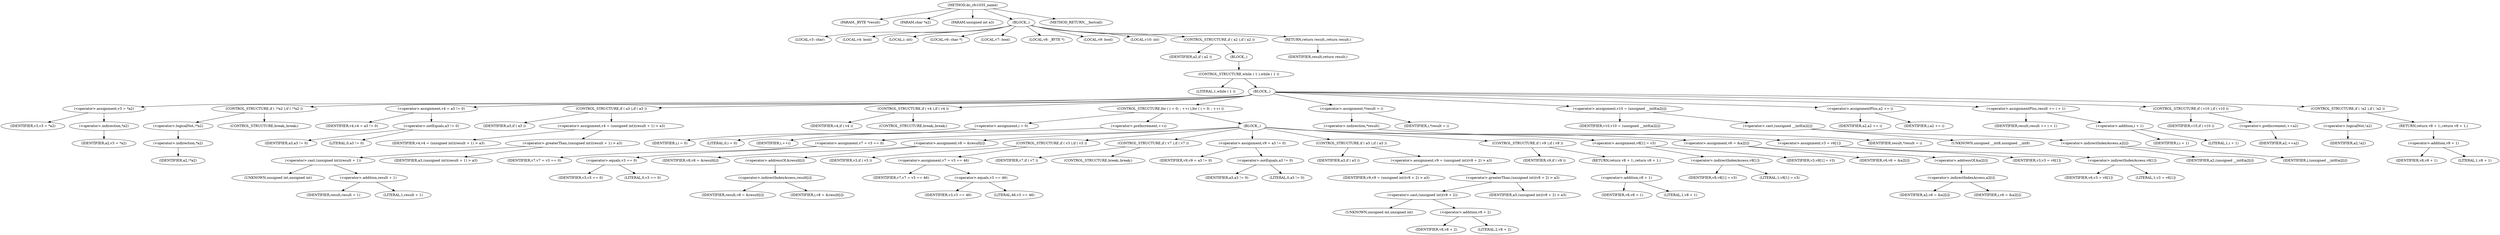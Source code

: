 digraph do_rfc1035_name {  
"1000109" [label = "(METHOD,do_rfc1035_name)" ]
"1000110" [label = "(PARAM,_BYTE *result)" ]
"1000111" [label = "(PARAM,char *a2)" ]
"1000112" [label = "(PARAM,unsigned int a3)" ]
"1000113" [label = "(BLOCK,,)" ]
"1000114" [label = "(LOCAL,v3: char)" ]
"1000115" [label = "(LOCAL,v4: bool)" ]
"1000116" [label = "(LOCAL,i: int)" ]
"1000117" [label = "(LOCAL,v6: char *)" ]
"1000118" [label = "(LOCAL,v7: bool)" ]
"1000119" [label = "(LOCAL,v8: _BYTE *)" ]
"1000120" [label = "(LOCAL,v9: bool)" ]
"1000121" [label = "(LOCAL,v10: int)" ]
"1000122" [label = "(CONTROL_STRUCTURE,if ( a2 ),if ( a2 ))" ]
"1000123" [label = "(IDENTIFIER,a2,if ( a2 ))" ]
"1000124" [label = "(BLOCK,,)" ]
"1000125" [label = "(CONTROL_STRUCTURE,while ( 1 ),while ( 1 ))" ]
"1000126" [label = "(LITERAL,1,while ( 1 ))" ]
"1000127" [label = "(BLOCK,,)" ]
"1000128" [label = "(<operator>.assignment,v3 = *a2)" ]
"1000129" [label = "(IDENTIFIER,v3,v3 = *a2)" ]
"1000130" [label = "(<operator>.indirection,*a2)" ]
"1000131" [label = "(IDENTIFIER,a2,v3 = *a2)" ]
"1000132" [label = "(CONTROL_STRUCTURE,if ( !*a2 ),if ( !*a2 ))" ]
"1000133" [label = "(<operator>.logicalNot,!*a2)" ]
"1000134" [label = "(<operator>.indirection,*a2)" ]
"1000135" [label = "(IDENTIFIER,a2,!*a2)" ]
"1000136" [label = "(CONTROL_STRUCTURE,break;,break;)" ]
"1000137" [label = "(<operator>.assignment,v4 = a3 != 0)" ]
"1000138" [label = "(IDENTIFIER,v4,v4 = a3 != 0)" ]
"1000139" [label = "(<operator>.notEquals,a3 != 0)" ]
"1000140" [label = "(IDENTIFIER,a3,a3 != 0)" ]
"1000141" [label = "(LITERAL,0,a3 != 0)" ]
"1000142" [label = "(CONTROL_STRUCTURE,if ( a3 ),if ( a3 ))" ]
"1000143" [label = "(IDENTIFIER,a3,if ( a3 ))" ]
"1000144" [label = "(<operator>.assignment,v4 = (unsigned int)(result + 1) > a3)" ]
"1000145" [label = "(IDENTIFIER,v4,v4 = (unsigned int)(result + 1) > a3)" ]
"1000146" [label = "(<operator>.greaterThan,(unsigned int)(result + 1) > a3)" ]
"1000147" [label = "(<operator>.cast,(unsigned int)(result + 1))" ]
"1000148" [label = "(UNKNOWN,unsigned int,unsigned int)" ]
"1000149" [label = "(<operator>.addition,result + 1)" ]
"1000150" [label = "(IDENTIFIER,result,result + 1)" ]
"1000151" [label = "(LITERAL,1,result + 1)" ]
"1000152" [label = "(IDENTIFIER,a3,(unsigned int)(result + 1) > a3)" ]
"1000153" [label = "(CONTROL_STRUCTURE,if ( v4 ),if ( v4 ))" ]
"1000154" [label = "(IDENTIFIER,v4,if ( v4 ))" ]
"1000155" [label = "(CONTROL_STRUCTURE,break;,break;)" ]
"1000156" [label = "(CONTROL_STRUCTURE,for ( i = 0; ; ++i ),for ( i = 0; ; ++i ))" ]
"1000157" [label = "(<operator>.assignment,i = 0)" ]
"1000158" [label = "(IDENTIFIER,i,i = 0)" ]
"1000159" [label = "(LITERAL,0,i = 0)" ]
"1000160" [label = "(<operator>.preIncrement,++i)" ]
"1000161" [label = "(IDENTIFIER,i,++i)" ]
"1000162" [label = "(BLOCK,,)" ]
"1000163" [label = "(<operator>.assignment,v7 = v3 == 0)" ]
"1000164" [label = "(IDENTIFIER,v7,v7 = v3 == 0)" ]
"1000165" [label = "(<operator>.equals,v3 == 0)" ]
"1000166" [label = "(IDENTIFIER,v3,v3 == 0)" ]
"1000167" [label = "(LITERAL,0,v3 == 0)" ]
"1000168" [label = "(<operator>.assignment,v8 = &result[i])" ]
"1000169" [label = "(IDENTIFIER,v8,v8 = &result[i])" ]
"1000170" [label = "(<operator>.addressOf,&result[i])" ]
"1000171" [label = "(<operator>.indirectIndexAccess,result[i])" ]
"1000172" [label = "(IDENTIFIER,result,v8 = &result[i])" ]
"1000173" [label = "(IDENTIFIER,i,v8 = &result[i])" ]
"1000174" [label = "(CONTROL_STRUCTURE,if ( v3 ),if ( v3 ))" ]
"1000175" [label = "(IDENTIFIER,v3,if ( v3 ))" ]
"1000176" [label = "(<operator>.assignment,v7 = v3 == 46)" ]
"1000177" [label = "(IDENTIFIER,v7,v7 = v3 == 46)" ]
"1000178" [label = "(<operator>.equals,v3 == 46)" ]
"1000179" [label = "(IDENTIFIER,v3,v3 == 46)" ]
"1000180" [label = "(LITERAL,46,v3 == 46)" ]
"1000181" [label = "(CONTROL_STRUCTURE,if ( v7 ),if ( v7 ))" ]
"1000182" [label = "(IDENTIFIER,v7,if ( v7 ))" ]
"1000183" [label = "(CONTROL_STRUCTURE,break;,break;)" ]
"1000184" [label = "(<operator>.assignment,v9 = a3 != 0)" ]
"1000185" [label = "(IDENTIFIER,v9,v9 = a3 != 0)" ]
"1000186" [label = "(<operator>.notEquals,a3 != 0)" ]
"1000187" [label = "(IDENTIFIER,a3,a3 != 0)" ]
"1000188" [label = "(LITERAL,0,a3 != 0)" ]
"1000189" [label = "(CONTROL_STRUCTURE,if ( a3 ),if ( a3 ))" ]
"1000190" [label = "(IDENTIFIER,a3,if ( a3 ))" ]
"1000191" [label = "(<operator>.assignment,v9 = (unsigned int)(v8 + 2) > a3)" ]
"1000192" [label = "(IDENTIFIER,v9,v9 = (unsigned int)(v8 + 2) > a3)" ]
"1000193" [label = "(<operator>.greaterThan,(unsigned int)(v8 + 2) > a3)" ]
"1000194" [label = "(<operator>.cast,(unsigned int)(v8 + 2))" ]
"1000195" [label = "(UNKNOWN,unsigned int,unsigned int)" ]
"1000196" [label = "(<operator>.addition,v8 + 2)" ]
"1000197" [label = "(IDENTIFIER,v8,v8 + 2)" ]
"1000198" [label = "(LITERAL,2,v8 + 2)" ]
"1000199" [label = "(IDENTIFIER,a3,(unsigned int)(v8 + 2) > a3)" ]
"1000200" [label = "(CONTROL_STRUCTURE,if ( v9 ),if ( v9 ))" ]
"1000201" [label = "(IDENTIFIER,v9,if ( v9 ))" ]
"1000202" [label = "(RETURN,return v8 + 1;,return v8 + 1;)" ]
"1000203" [label = "(<operator>.addition,v8 + 1)" ]
"1000204" [label = "(IDENTIFIER,v8,v8 + 1)" ]
"1000205" [label = "(LITERAL,1,v8 + 1)" ]
"1000206" [label = "(<operator>.assignment,v8[1] = v3)" ]
"1000207" [label = "(<operator>.indirectIndexAccess,v8[1])" ]
"1000208" [label = "(IDENTIFIER,v8,v8[1] = v3)" ]
"1000209" [label = "(LITERAL,1,v8[1] = v3)" ]
"1000210" [label = "(IDENTIFIER,v3,v8[1] = v3)" ]
"1000211" [label = "(<operator>.assignment,v6 = &a2[i])" ]
"1000212" [label = "(IDENTIFIER,v6,v6 = &a2[i])" ]
"1000213" [label = "(<operator>.addressOf,&a2[i])" ]
"1000214" [label = "(<operator>.indirectIndexAccess,a2[i])" ]
"1000215" [label = "(IDENTIFIER,a2,v6 = &a2[i])" ]
"1000216" [label = "(IDENTIFIER,i,v6 = &a2[i])" ]
"1000217" [label = "(<operator>.assignment,v3 = v6[1])" ]
"1000218" [label = "(IDENTIFIER,v3,v3 = v6[1])" ]
"1000219" [label = "(<operator>.indirectIndexAccess,v6[1])" ]
"1000220" [label = "(IDENTIFIER,v6,v3 = v6[1])" ]
"1000221" [label = "(LITERAL,1,v3 = v6[1])" ]
"1000222" [label = "(<operator>.assignment,*result = i)" ]
"1000223" [label = "(<operator>.indirection,*result)" ]
"1000224" [label = "(IDENTIFIER,result,*result = i)" ]
"1000225" [label = "(IDENTIFIER,i,*result = i)" ]
"1000226" [label = "(<operator>.assignment,v10 = (unsigned __int8)a2[i])" ]
"1000227" [label = "(IDENTIFIER,v10,v10 = (unsigned __int8)a2[i])" ]
"1000228" [label = "(<operator>.cast,(unsigned __int8)a2[i])" ]
"1000229" [label = "(UNKNOWN,unsigned __int8,unsigned __int8)" ]
"1000230" [label = "(<operator>.indirectIndexAccess,a2[i])" ]
"1000231" [label = "(IDENTIFIER,a2,(unsigned __int8)a2[i])" ]
"1000232" [label = "(IDENTIFIER,i,(unsigned __int8)a2[i])" ]
"1000233" [label = "(<operator>.assignmentPlus,a2 += i)" ]
"1000234" [label = "(IDENTIFIER,a2,a2 += i)" ]
"1000235" [label = "(IDENTIFIER,i,a2 += i)" ]
"1000236" [label = "(<operator>.assignmentPlus,result += i + 1)" ]
"1000237" [label = "(IDENTIFIER,result,result += i + 1)" ]
"1000238" [label = "(<operator>.addition,i + 1)" ]
"1000239" [label = "(IDENTIFIER,i,i + 1)" ]
"1000240" [label = "(LITERAL,1,i + 1)" ]
"1000241" [label = "(CONTROL_STRUCTURE,if ( v10 ),if ( v10 ))" ]
"1000242" [label = "(IDENTIFIER,v10,if ( v10 ))" ]
"1000243" [label = "(<operator>.preIncrement,++a2)" ]
"1000244" [label = "(IDENTIFIER,a2,++a2)" ]
"1000245" [label = "(CONTROL_STRUCTURE,if ( !a2 ),if ( !a2 ))" ]
"1000246" [label = "(<operator>.logicalNot,!a2)" ]
"1000247" [label = "(IDENTIFIER,a2,!a2)" ]
"1000248" [label = "(RETURN,return v8 + 1;,return v8 + 1;)" ]
"1000249" [label = "(<operator>.addition,v8 + 1)" ]
"1000250" [label = "(IDENTIFIER,v8,v8 + 1)" ]
"1000251" [label = "(LITERAL,1,v8 + 1)" ]
"1000252" [label = "(RETURN,return result;,return result;)" ]
"1000253" [label = "(IDENTIFIER,result,return result;)" ]
"1000254" [label = "(METHOD_RETURN,__fastcall)" ]
  "1000109" -> "1000110" 
  "1000109" -> "1000111" 
  "1000109" -> "1000112" 
  "1000109" -> "1000113" 
  "1000109" -> "1000254" 
  "1000113" -> "1000114" 
  "1000113" -> "1000115" 
  "1000113" -> "1000116" 
  "1000113" -> "1000117" 
  "1000113" -> "1000118" 
  "1000113" -> "1000119" 
  "1000113" -> "1000120" 
  "1000113" -> "1000121" 
  "1000113" -> "1000122" 
  "1000113" -> "1000252" 
  "1000122" -> "1000123" 
  "1000122" -> "1000124" 
  "1000124" -> "1000125" 
  "1000125" -> "1000126" 
  "1000125" -> "1000127" 
  "1000127" -> "1000128" 
  "1000127" -> "1000132" 
  "1000127" -> "1000137" 
  "1000127" -> "1000142" 
  "1000127" -> "1000153" 
  "1000127" -> "1000156" 
  "1000127" -> "1000222" 
  "1000127" -> "1000226" 
  "1000127" -> "1000233" 
  "1000127" -> "1000236" 
  "1000127" -> "1000241" 
  "1000127" -> "1000245" 
  "1000128" -> "1000129" 
  "1000128" -> "1000130" 
  "1000130" -> "1000131" 
  "1000132" -> "1000133" 
  "1000132" -> "1000136" 
  "1000133" -> "1000134" 
  "1000134" -> "1000135" 
  "1000137" -> "1000138" 
  "1000137" -> "1000139" 
  "1000139" -> "1000140" 
  "1000139" -> "1000141" 
  "1000142" -> "1000143" 
  "1000142" -> "1000144" 
  "1000144" -> "1000145" 
  "1000144" -> "1000146" 
  "1000146" -> "1000147" 
  "1000146" -> "1000152" 
  "1000147" -> "1000148" 
  "1000147" -> "1000149" 
  "1000149" -> "1000150" 
  "1000149" -> "1000151" 
  "1000153" -> "1000154" 
  "1000153" -> "1000155" 
  "1000156" -> "1000157" 
  "1000156" -> "1000160" 
  "1000156" -> "1000162" 
  "1000157" -> "1000158" 
  "1000157" -> "1000159" 
  "1000160" -> "1000161" 
  "1000162" -> "1000163" 
  "1000162" -> "1000168" 
  "1000162" -> "1000174" 
  "1000162" -> "1000181" 
  "1000162" -> "1000184" 
  "1000162" -> "1000189" 
  "1000162" -> "1000200" 
  "1000162" -> "1000206" 
  "1000162" -> "1000211" 
  "1000162" -> "1000217" 
  "1000163" -> "1000164" 
  "1000163" -> "1000165" 
  "1000165" -> "1000166" 
  "1000165" -> "1000167" 
  "1000168" -> "1000169" 
  "1000168" -> "1000170" 
  "1000170" -> "1000171" 
  "1000171" -> "1000172" 
  "1000171" -> "1000173" 
  "1000174" -> "1000175" 
  "1000174" -> "1000176" 
  "1000176" -> "1000177" 
  "1000176" -> "1000178" 
  "1000178" -> "1000179" 
  "1000178" -> "1000180" 
  "1000181" -> "1000182" 
  "1000181" -> "1000183" 
  "1000184" -> "1000185" 
  "1000184" -> "1000186" 
  "1000186" -> "1000187" 
  "1000186" -> "1000188" 
  "1000189" -> "1000190" 
  "1000189" -> "1000191" 
  "1000191" -> "1000192" 
  "1000191" -> "1000193" 
  "1000193" -> "1000194" 
  "1000193" -> "1000199" 
  "1000194" -> "1000195" 
  "1000194" -> "1000196" 
  "1000196" -> "1000197" 
  "1000196" -> "1000198" 
  "1000200" -> "1000201" 
  "1000200" -> "1000202" 
  "1000202" -> "1000203" 
  "1000203" -> "1000204" 
  "1000203" -> "1000205" 
  "1000206" -> "1000207" 
  "1000206" -> "1000210" 
  "1000207" -> "1000208" 
  "1000207" -> "1000209" 
  "1000211" -> "1000212" 
  "1000211" -> "1000213" 
  "1000213" -> "1000214" 
  "1000214" -> "1000215" 
  "1000214" -> "1000216" 
  "1000217" -> "1000218" 
  "1000217" -> "1000219" 
  "1000219" -> "1000220" 
  "1000219" -> "1000221" 
  "1000222" -> "1000223" 
  "1000222" -> "1000225" 
  "1000223" -> "1000224" 
  "1000226" -> "1000227" 
  "1000226" -> "1000228" 
  "1000228" -> "1000229" 
  "1000228" -> "1000230" 
  "1000230" -> "1000231" 
  "1000230" -> "1000232" 
  "1000233" -> "1000234" 
  "1000233" -> "1000235" 
  "1000236" -> "1000237" 
  "1000236" -> "1000238" 
  "1000238" -> "1000239" 
  "1000238" -> "1000240" 
  "1000241" -> "1000242" 
  "1000241" -> "1000243" 
  "1000243" -> "1000244" 
  "1000245" -> "1000246" 
  "1000245" -> "1000248" 
  "1000246" -> "1000247" 
  "1000248" -> "1000249" 
  "1000249" -> "1000250" 
  "1000249" -> "1000251" 
  "1000252" -> "1000253" 
}
